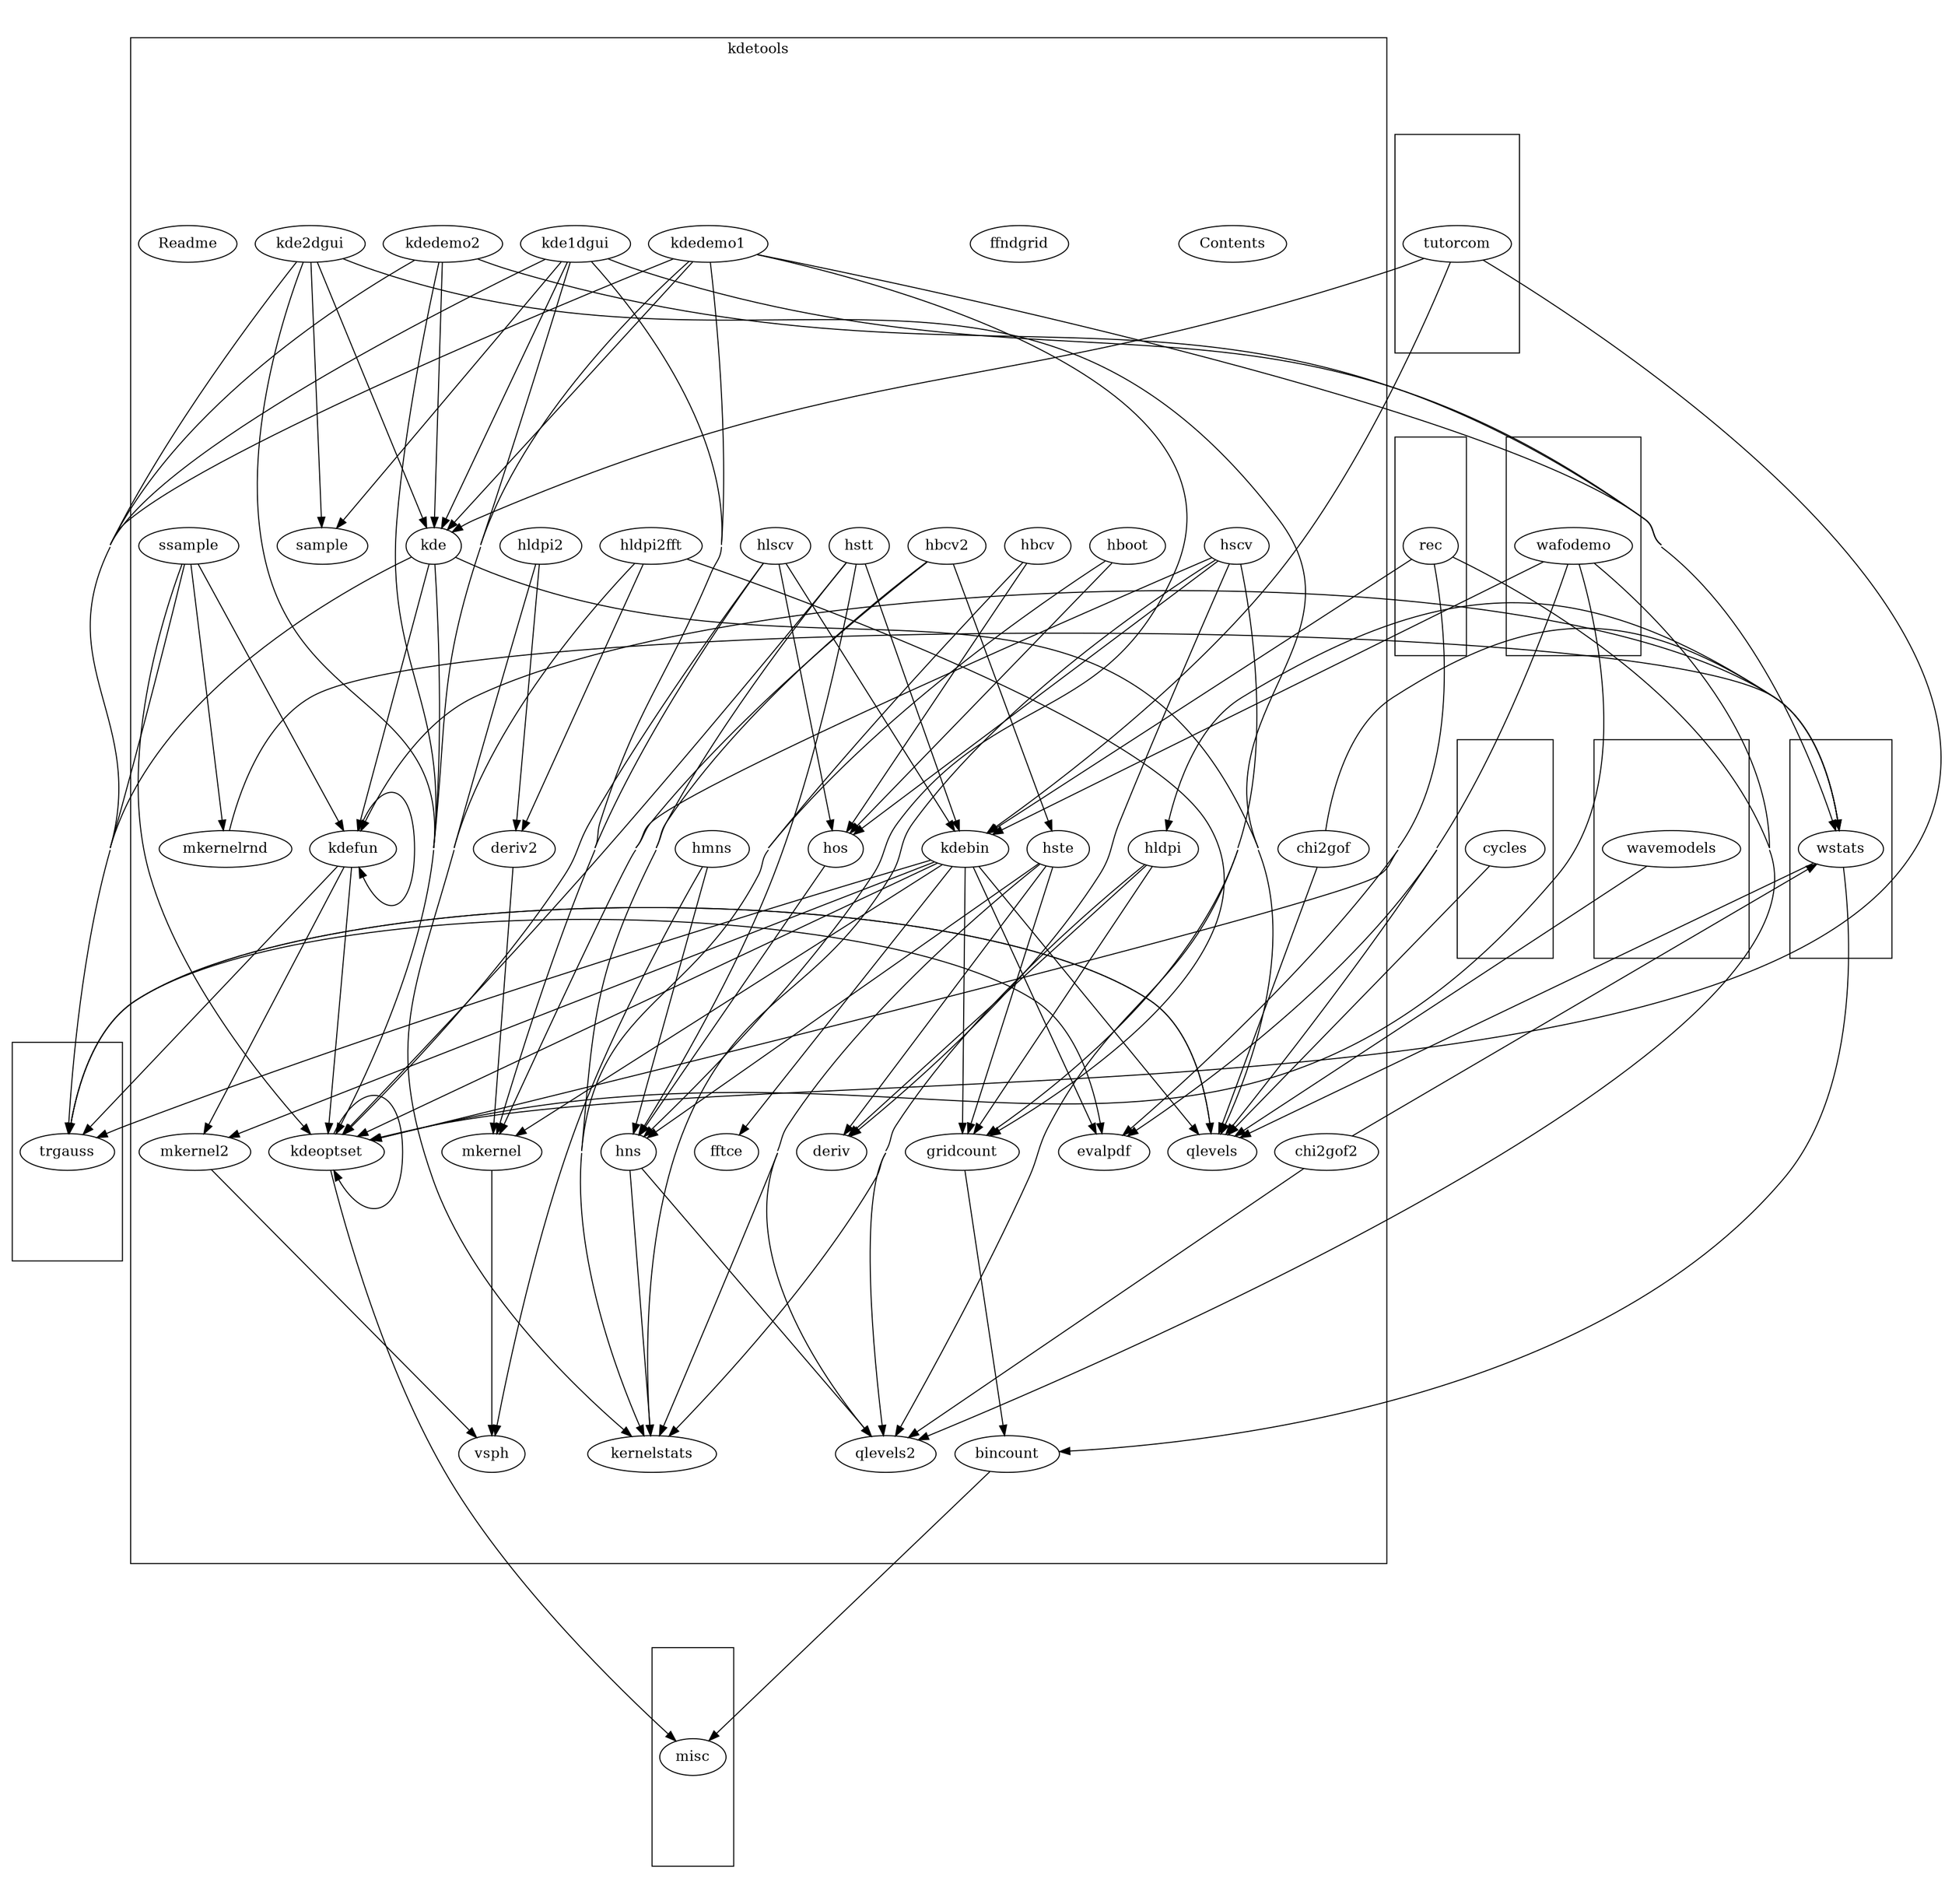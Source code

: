 /* Created by dotwrite for Matlab */
digraph dotwrite2 {
 size = "22.9231,22.9231";
 ratio = fill;
 concentrate = true;
 edge [constraint = true];
 subgraph cluster1 {
 URL = "../../wafo/cycles/graph.html";
1;
}
 subgraph cluster2 {
 URL = "../../wafo/misc/graph.html";
2;
}
 subgraph cluster3 {
 URL = "../../wafo/papers/rec/graph.html";
3;
}
 subgraph cluster4 {
 URL = "../../wafo/papers/tutorcom/graph.html";
4;
}
 subgraph cluster5 {
 URL = "../../wafo/papers/wafodemo/graph.html";
5;
}
 subgraph cluster6 {
 URL = "../../wafo/trgauss/graph.html";
6;
}
 subgraph cluster7 {
 URL = "../../wafo/wavemodels/graph.html";
7;
}
 subgraph cluster8 {
 URL = "../../wafo/wstats/graph.html";
8;
}
 subgraph cluster9 {
 label = "kdetools";
 URL = "index.html";
9;
10;
11;
12;
13;
14;
15;
16;
17;
18;
19;
20;
21;
22;
23;
24;
25;
26;
27;
28;
29;
30;
31;
32;
33;
34;
35;
36;
37;
38;
39;
40;
41;
42;
43;
44;
45;
46;
47;
48;
49;
}
  1 -> 44;
  3 -> 15;
  3 -> 35;
  3 -> 39;
  3 -> 45;
  4 -> 32;
  4 -> 35;
  4 -> 39;
  5 -> 15;
  5 -> 35;
  5 -> 39;
  5 -> 44;
  5 -> 45;
  6 -> 15;
  6 -> 44;
  7 -> 44;
  8 -> 9;
  8 -> 22;
  8 -> 38;
  8 -> 44;
  9 -> 2;
  10 -> 8;
  10 -> 44;
  11 -> 8;
  11 -> 45;
  14 -> 41;
  18 -> 9;
  19 -> 28;
  19 -> 40;
  20 -> 30;
  20 -> 40;
  20 -> 41;
  21 -> 28;
  21 -> 40;
  22 -> 13;
  22 -> 18;
  22 -> 40;
  22 -> 45;
  23 -> 14;
  23 -> 40;
  24 -> 14;
  24 -> 18;
  24 -> 40;
  25 -> 28;
  25 -> 35;
  25 -> 39;
  25 -> 41;
  26 -> 27;
  26 -> 49;
  27 -> 40;
  27 -> 45;
  28 -> 27;
  29 -> 13;
  29 -> 18;
  29 -> 28;
  29 -> 40;
  29 -> 41;
  29 -> 45;
  30 -> 13;
  30 -> 18;
  30 -> 27;
  30 -> 40;
  30 -> 45;
  31 -> 27;
  31 -> 35;
  31 -> 39;
  31 -> 40;
  32 -> 6;
  32 -> 38;
  32 -> 39;
  32 -> 44;
  33 -> 6;
  33 -> 8;
  33 -> 32;
  33 -> 39;
  33 -> 41;
  33 -> 47;
  34 -> 6;
  34 -> 32;
  34 -> 39;
  34 -> 44;
  34 -> 47;
  35 -> 6;
  35 -> 15;
  35 -> 17;
  35 -> 18;
  35 -> 39;
  35 -> 41;
  35 -> 42;
  35 -> 44;
  36 -> 6;
  36 -> 8;
  36 -> 27;
  36 -> 32;
  36 -> 39;
  36 -> 41;
  37 -> 6;
  37 -> 8;
  37 -> 32;
  37 -> 39;
  38 -> 6;
  38 -> 38;
  38 -> 39;
  38 -> 42;
  39 -> 2;
  39 -> 39;
  41 -> 49;
  42 -> 49;
  43 -> 8;
  44 -> 6;
  48 -> 6;
  48 -> 38;
  48 -> 39;
  48 -> 43;

 1 [URL="../../wafo/cycles/graph.html",label="cycles"];
 2 [URL="../../wafo/misc/graph.html",label="misc"];
 3 [URL="../../wafo/papers/rec/graph.html",label="rec"];
 4 [URL="../../wafo/papers/tutorcom/graph.html",label="tutorcom"];
 5 [URL="../../wafo/papers/wafodemo/graph.html",label="wafodemo"];
 6 [URL="../../wafo/trgauss/graph.html",label="trgauss"];
 7 [URL="../../wafo/wavemodels/graph.html",label="wavemodels"];
 8 [URL="../../wafo/wstats/graph.html",label="wstats"];
 9 [URL="bincount.html",label="bincount"];
 10 [URL="chi2gof.html",label="chi2gof"];
 11 [URL="chi2gof2.html",label="chi2gof2"];
 12 [URL="Contents.html",label="Contents"];
 13 [URL="deriv.html",label="deriv"];
 14 [URL="deriv2.html",label="deriv2"];
 15 [URL="evalpdf.html",label="evalpdf"];
 16 [URL="ffndgrid.html",label="ffndgrid"];
 17 [URL="fftce.html",label="fftce"];
 18 [URL="gridcount.html",label="gridcount"];
 19 [URL="hbcv.html",label="hbcv"];
 20 [URL="hbcv2.html",label="hbcv2"];
 21 [URL="hboot.html",label="hboot"];
 22 [URL="hldpi.html",label="hldpi"];
 23 [URL="hldpi2.html",label="hldpi2"];
 24 [URL="hldpi2fft.html",label="hldpi2fft"];
 25 [URL="hlscv.html",label="hlscv"];
 26 [URL="hmns.html",label="hmns"];
 27 [URL="hns.html",label="hns"];
 28 [URL="hos.html",label="hos"];
 29 [URL="hscv.html",label="hscv"];
 30 [URL="hste.html",label="hste"];
 31 [URL="hstt.html",label="hstt"];
 32 [URL="kde.html",label="kde"];
 33 [URL="kde1dgui.html",label="kde1dgui"];
 34 [URL="kde2dgui.html",label="kde2dgui"];
 35 [URL="kdebin.html",label="kdebin"];
 36 [URL="kdedemo1.html",label="kdedemo1"];
 37 [URL="kdedemo2.html",label="kdedemo2"];
 38 [URL="kdefun.html",label="kdefun"];
 39 [URL="kdeoptset.html",label="kdeoptset"];
 40 [URL="kernelstats.html",label="kernelstats"];
 41 [URL="mkernel.html",label="mkernel"];
 42 [URL="mkernel2.html",label="mkernel2"];
 43 [URL="mkernelrnd.html",label="mkernelrnd"];
 44 [URL="qlevels.html",label="qlevels"];
 45 [URL="qlevels2.html",label="qlevels2"];
 46 [URL="Readme.html",label="Readme"];
 47 [URL="sample.html",label="sample"];
 48 [URL="ssample.html",label="ssample"];
 49 [URL="vsph.html",label="vsph"];
}